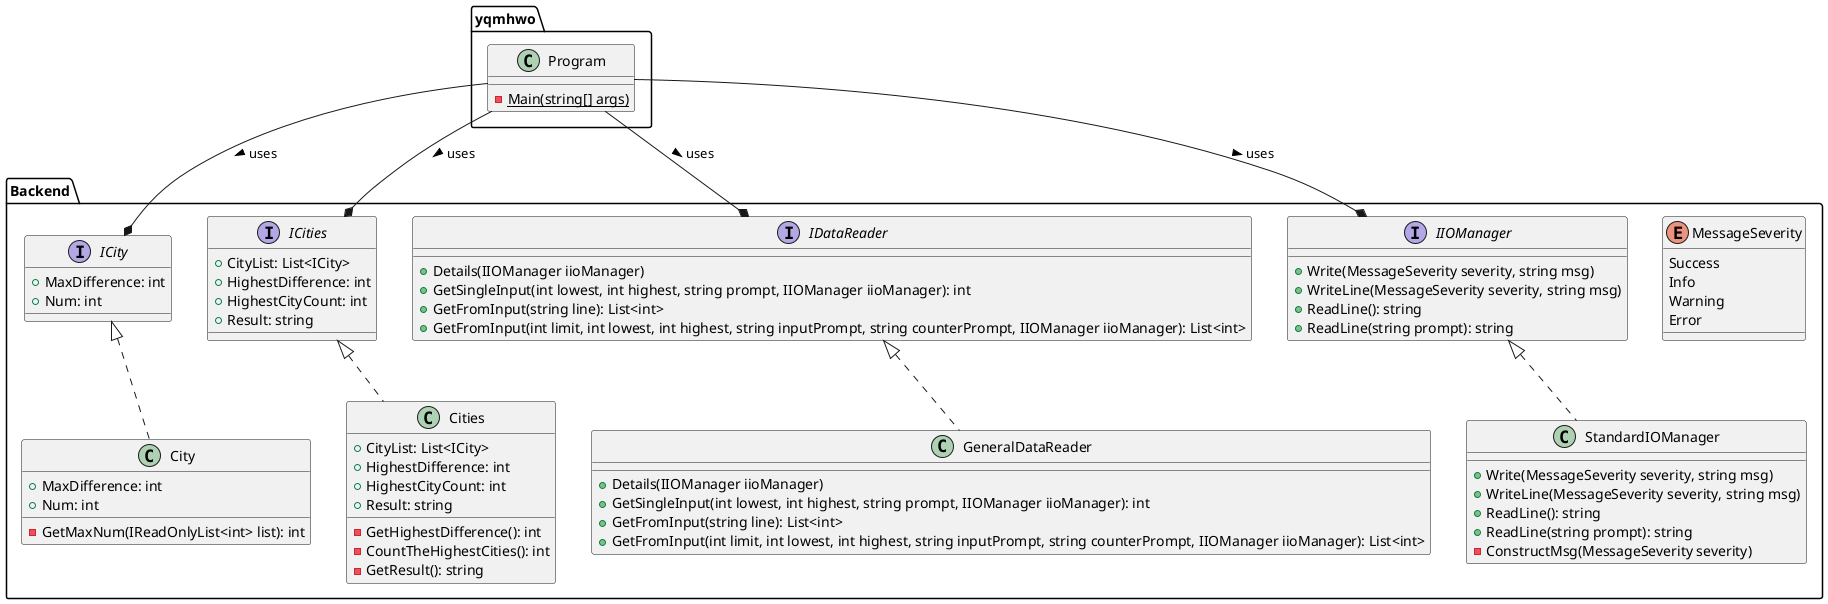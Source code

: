 @startuml
namespace yqmhwo{
class Program{
  {static} -Main(string[] args)
}
}

namespace Backend{
enum MessageSeverity{
Success
Info
Warning
Error
}
interface ICity{
  +MaxDifference: int
  +Num: int 
}

class City implements ICity{
  +MaxDifference: int
  +Num: int
  -GetMaxNum(IReadOnlyList<int> list): int
}


interface ICities{
  +CityList: List<ICity>
  +HighestDifference: int 
  +HighestCityCount: int 
  +Result: string 
}

class Cities implements ICities{
  +CityList: List<ICity>
  +HighestDifference: int
  +HighestCityCount: int
  +Result: string
  
  -GetHighestDifference(): int
  -CountTheHighestCities(): int
  -GetResult(): string
}


interface IDataReader{
  +Details(IIOManager iioManager)
  +GetSingleInput(int lowest, int highest, string prompt, IIOManager iioManager): int
  +GetFromInput(string line): List<int>
  +GetFromInput(int limit, int lowest, int highest, string inputPrompt, string counterPrompt, IIOManager iioManager): List<int>
}

class GeneralDataReader implements IDataReader{
  +Details(IIOManager iioManager)
  +GetSingleInput(int lowest, int highest, string prompt, IIOManager iioManager): int
  +GetFromInput(string line): List<int>
  +GetFromInput(int limit, int lowest, int highest, string inputPrompt, string counterPrompt, IIOManager iioManager): List<int>
}

interface IIOManager{
  +Write(MessageSeverity severity, string msg)
  +WriteLine(MessageSeverity severity, string msg)
  +ReadLine(): string
  +ReadLine(string prompt): string
}
class StandardIOManager implements IIOManager{
  +Write(MessageSeverity severity, string msg)
  +WriteLine(MessageSeverity severity, string msg)
  +ReadLine(): string
  +ReadLine(string prompt): string
  -ConstructMsg(MessageSeverity severity)
}
}

yqmhwo.Program --* Backend.IDataReader: > uses
yqmhwo.Program --* Backend.IIOManager: > uses
yqmhwo.Program --* Backend.ICity: > uses
yqmhwo.Program --* Backend.ICities: > uses
@enduml